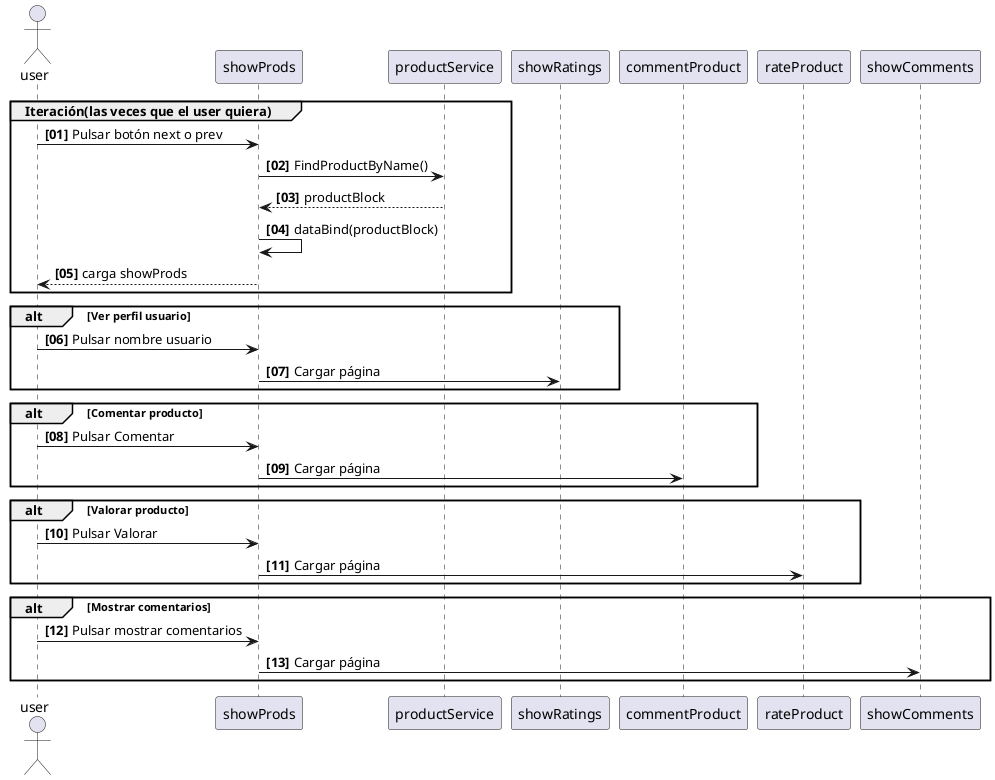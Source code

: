 @startuml webDynamic2
autonumber "<b>[00]"
actor user

group Iteración(las veces que el user quiera)
user -> showProds : Pulsar botón next o prev
showProds -> productService : FindProductByName()
productService --> showProds : productBlock
showProds -> showProds : dataBind(productBlock)
showProds --> user : carga showProds
end
alt Ver perfil usuario
user -> showProds : Pulsar nombre usuario
showProds -> showRatings : Cargar página
end
alt Comentar producto
user -> showProds : Pulsar Comentar
showProds -> commentProduct : Cargar página
end
alt Valorar producto
user -> showProds : Pulsar Valorar
showProds -> rateProduct : Cargar página
end
alt Mostrar comentarios
user -> showProds : Pulsar mostrar comentarios
showProds -> showComments : Cargar página
end
@enduml